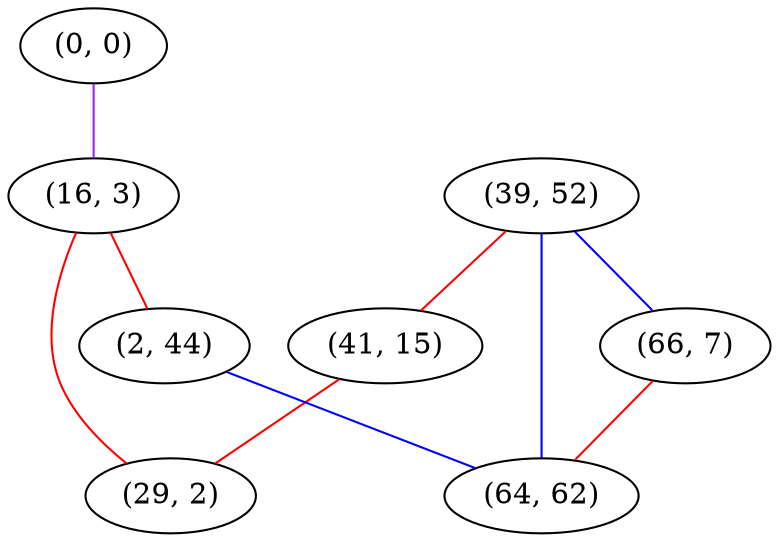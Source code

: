 graph "" {
"(39, 52)";
"(66, 7)";
"(0, 0)";
"(41, 15)";
"(16, 3)";
"(29, 2)";
"(2, 44)";
"(64, 62)";
"(39, 52)" -- "(66, 7)"  [color=blue, key=0, weight=3];
"(39, 52)" -- "(64, 62)"  [color=blue, key=0, weight=3];
"(39, 52)" -- "(41, 15)"  [color=red, key=0, weight=1];
"(66, 7)" -- "(64, 62)"  [color=red, key=0, weight=1];
"(0, 0)" -- "(16, 3)"  [color=purple, key=0, weight=4];
"(41, 15)" -- "(29, 2)"  [color=red, key=0, weight=1];
"(16, 3)" -- "(29, 2)"  [color=red, key=0, weight=1];
"(16, 3)" -- "(2, 44)"  [color=red, key=0, weight=1];
"(2, 44)" -- "(64, 62)"  [color=blue, key=0, weight=3];
}
